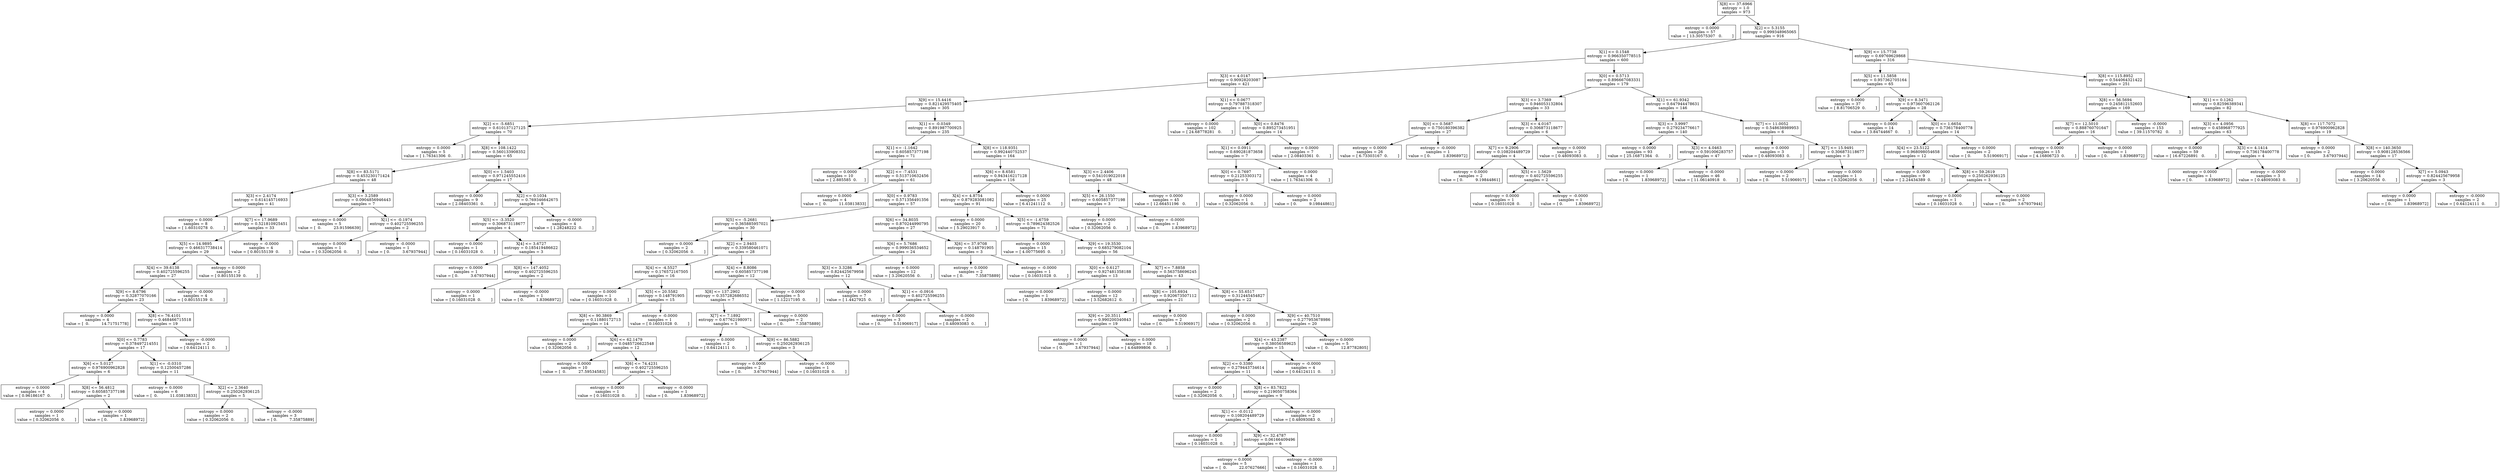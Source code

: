 digraph Tree {
0 [label="X[8] <= 37.6966\nentropy = 1.0\nsamples = 973", shape="box"] ;
1 [label="entropy = 0.0000\nsamples = 57\nvalue = [ 13.30575307   0.        ]", shape="box"] ;
0 -> 1 ;
2 [label="X[2] <= 5.3155\nentropy = 0.999348965065\nsamples = 916", shape="box"] ;
0 -> 2 ;
3 [label="X[1] <= 0.1548\nentropy = 0.966350778515\nsamples = 600", shape="box"] ;
2 -> 3 ;
4 [label="X[3] <= 4.0147\nentropy = 0.90928203087\nsamples = 421", shape="box"] ;
3 -> 4 ;
5 [label="X[9] <= 15.4416\nentropy = 0.821429575405\nsamples = 305", shape="box"] ;
4 -> 5 ;
6 [label="X[2] <= -5.6851\nentropy = 0.610137127125\nsamples = 70", shape="box"] ;
5 -> 6 ;
7 [label="entropy = 0.0000\nsamples = 5\nvalue = [ 1.76341306  0.        ]", shape="box"] ;
6 -> 7 ;
8 [label="X[8] <= 108.1422\nentropy = 0.560133908352\nsamples = 65", shape="box"] ;
6 -> 8 ;
9 [label="X[8] <= 83.5171\nentropy = 0.453230171424\nsamples = 48", shape="box"] ;
8 -> 9 ;
10 [label="X[3] <= 2.4174\nentropy = 0.614145716933\nsamples = 41", shape="box"] ;
9 -> 10 ;
11 [label="entropy = 0.0000\nsamples = 8\nvalue = [ 1.60310278  0.        ]", shape="box"] ;
10 -> 11 ;
12 [label="X[7] <= 17.9689\nentropy = 0.521810925451\nsamples = 33", shape="box"] ;
10 -> 12 ;
13 [label="X[5] <= 14.9895\nentropy = 0.466317738414\nsamples = 29", shape="box"] ;
12 -> 13 ;
14 [label="X[4] <= 39.6138\nentropy = 0.402725596255\nsamples = 27", shape="box"] ;
13 -> 14 ;
15 [label="X[9] <= 8.6796\nentropy = 0.32877070166\nsamples = 23", shape="box"] ;
14 -> 15 ;
16 [label="entropy = 0.0000\nsamples = 4\nvalue = [  0.          14.71751778]", shape="box"] ;
15 -> 16 ;
17 [label="X[8] <= 76.4101\nentropy = 0.468466715518\nsamples = 19", shape="box"] ;
15 -> 17 ;
18 [label="X[0] <= 0.7783\nentropy = 0.378497214551\nsamples = 17", shape="box"] ;
17 -> 18 ;
19 [label="X[6] <= 5.0127\nentropy = 0.976900962828\nsamples = 6", shape="box"] ;
18 -> 19 ;
20 [label="entropy = 0.0000\nsamples = 4\nvalue = [ 0.96186167  0.        ]", shape="box"] ;
19 -> 20 ;
21 [label="X[8] <= 56.4812\nentropy = 0.605857377198\nsamples = 2", shape="box"] ;
19 -> 21 ;
22 [label="entropy = 0.0000\nsamples = 1\nvalue = [ 0.32062056  0.        ]", shape="box"] ;
21 -> 22 ;
23 [label="entropy = 0.0000\nsamples = 1\nvalue = [ 0.          1.83968972]", shape="box"] ;
21 -> 23 ;
24 [label="X[1] <= -0.0310\nentropy = 0.12500457286\nsamples = 11", shape="box"] ;
18 -> 24 ;
25 [label="entropy = 0.0000\nsamples = 6\nvalue = [  0.          11.03813833]", shape="box"] ;
24 -> 25 ;
26 [label="X[2] <= 2.3640\nentropy = 0.250262936125\nsamples = 5", shape="box"] ;
24 -> 26 ;
27 [label="entropy = 0.0000\nsamples = 2\nvalue = [ 0.32062056  0.        ]", shape="box"] ;
26 -> 27 ;
28 [label="entropy = -0.0000\nsamples = 3\nvalue = [ 0.          7.35875889]", shape="box"] ;
26 -> 28 ;
29 [label="entropy = -0.0000\nsamples = 2\nvalue = [ 0.64124111  0.        ]", shape="box"] ;
17 -> 29 ;
30 [label="entropy = -0.0000\nsamples = 4\nvalue = [ 0.80155139  0.        ]", shape="box"] ;
14 -> 30 ;
31 [label="entropy = 0.0000\nsamples = 2\nvalue = [ 0.80155139  0.        ]", shape="box"] ;
13 -> 31 ;
32 [label="entropy = -0.0000\nsamples = 4\nvalue = [ 0.80155139  0.        ]", shape="box"] ;
12 -> 32 ;
33 [label="X[3] <= 3.2589\nentropy = 0.0904856946443\nsamples = 7", shape="box"] ;
9 -> 33 ;
34 [label="entropy = 0.0000\nsamples = 5\nvalue = [  0.          23.91596639]", shape="box"] ;
33 -> 34 ;
35 [label="X[1] <= -0.1974\nentropy = 0.402725596255\nsamples = 2", shape="box"] ;
33 -> 35 ;
36 [label="entropy = 0.0000\nsamples = 1\nvalue = [ 0.32062056  0.        ]", shape="box"] ;
35 -> 36 ;
37 [label="entropy = -0.0000\nsamples = 1\nvalue = [ 0.          3.67937944]", shape="box"] ;
35 -> 37 ;
38 [label="X[0] <= 1.5403\nentropy = 0.971245552416\nsamples = 17", shape="box"] ;
8 -> 38 ;
39 [label="entropy = 0.0000\nsamples = 9\nvalue = [ 2.08403361  0.        ]", shape="box"] ;
38 -> 39 ;
40 [label="X[2] <= 0.1034\nentropy = 0.769346642675\nsamples = 8", shape="box"] ;
38 -> 40 ;
41 [label="X[5] <= -3.3520\nentropy = 0.306873118677\nsamples = 4", shape="box"] ;
40 -> 41 ;
42 [label="entropy = 0.0000\nsamples = 1\nvalue = [ 0.16031028  0.        ]", shape="box"] ;
41 -> 42 ;
43 [label="X[4] <= 3.6727\nentropy = 0.185419486622\nsamples = 3", shape="box"] ;
41 -> 43 ;
44 [label="entropy = 0.0000\nsamples = 1\nvalue = [ 0.          3.67937944]", shape="box"] ;
43 -> 44 ;
45 [label="X[8] <= 147.4052\nentropy = 0.402725596255\nsamples = 2", shape="box"] ;
43 -> 45 ;
46 [label="entropy = 0.0000\nsamples = 1\nvalue = [ 0.16031028  0.        ]", shape="box"] ;
45 -> 46 ;
47 [label="entropy = -0.0000\nsamples = 1\nvalue = [ 0.          1.83968972]", shape="box"] ;
45 -> 47 ;
48 [label="entropy = -0.0000\nsamples = 4\nvalue = [ 1.28248222  0.        ]", shape="box"] ;
40 -> 48 ;
49 [label="X[1] <= -0.0349\nentropy = 0.891987700925\nsamples = 235", shape="box"] ;
5 -> 49 ;
50 [label="X[1] <= -1.1642\nentropy = 0.605857377198\nsamples = 71", shape="box"] ;
49 -> 50 ;
51 [label="entropy = 0.0000\nsamples = 10\nvalue = [ 2.885585  0.      ]", shape="box"] ;
50 -> 51 ;
52 [label="X[2] <= -7.4531\nentropy = 0.513710632456\nsamples = 61", shape="box"] ;
50 -> 52 ;
53 [label="entropy = 0.0000\nsamples = 4\nvalue = [  0.          11.03813833]", shape="box"] ;
52 -> 53 ;
54 [label="X[0] <= 0.9783\nentropy = 0.571356491356\nsamples = 57", shape="box"] ;
52 -> 54 ;
55 [label="X[5] <= -5.2681\nentropy = 0.365885957021\nsamples = 30", shape="box"] ;
54 -> 55 ;
56 [label="entropy = 0.0000\nsamples = 2\nvalue = [ 0.32062056  0.        ]", shape="box"] ;
55 -> 56 ;
57 [label="X[2] <= 2.9403\nentropy = 0.339580461071\nsamples = 28", shape="box"] ;
55 -> 57 ;
58 [label="X[4] <= -4.5527\nentropy = 0.176572167505\nsamples = 16", shape="box"] ;
57 -> 58 ;
59 [label="entropy = 0.0000\nsamples = 1\nvalue = [ 0.16031028  0.        ]", shape="box"] ;
58 -> 59 ;
60 [label="X[5] <= 20.5582\nentropy = 0.148791905\nsamples = 15", shape="box"] ;
58 -> 60 ;
61 [label="X[8] <= 90.3869\nentropy = 0.11880172713\nsamples = 14", shape="box"] ;
60 -> 61 ;
62 [label="entropy = 0.0000\nsamples = 2\nvalue = [ 0.32062056  0.        ]", shape="box"] ;
61 -> 62 ;
63 [label="X[6] <= 62.1479\nentropy = 0.0485726622548\nsamples = 12", shape="box"] ;
61 -> 63 ;
64 [label="entropy = 0.0000\nsamples = 10\nvalue = [  0.          27.59534583]", shape="box"] ;
63 -> 64 ;
65 [label="X[6] <= 74.4231\nentropy = 0.402725596255\nsamples = 2", shape="box"] ;
63 -> 65 ;
66 [label="entropy = 0.0000\nsamples = 1\nvalue = [ 0.16031028  0.        ]", shape="box"] ;
65 -> 66 ;
67 [label="entropy = -0.0000\nsamples = 1\nvalue = [ 0.          1.83968972]", shape="box"] ;
65 -> 67 ;
68 [label="entropy = -0.0000\nsamples = 1\nvalue = [ 0.16031028  0.        ]", shape="box"] ;
60 -> 68 ;
69 [label="X[4] <= 8.8086\nentropy = 0.605857377198\nsamples = 12", shape="box"] ;
57 -> 69 ;
70 [label="X[8] <= 137.2902\nentropy = 0.357282686552\nsamples = 7", shape="box"] ;
69 -> 70 ;
71 [label="X[7] <= 7.1892\nentropy = 0.677621980971\nsamples = 5", shape="box"] ;
70 -> 71 ;
72 [label="entropy = 0.0000\nsamples = 2\nvalue = [ 0.64124111  0.        ]", shape="box"] ;
71 -> 72 ;
73 [label="X[9] <= 86.5882\nentropy = 0.250262936125\nsamples = 3", shape="box"] ;
71 -> 73 ;
74 [label="entropy = 0.0000\nsamples = 2\nvalue = [ 0.          3.67937944]", shape="box"] ;
73 -> 74 ;
75 [label="entropy = -0.0000\nsamples = 1\nvalue = [ 0.16031028  0.        ]", shape="box"] ;
73 -> 75 ;
76 [label="entropy = 0.0000\nsamples = 2\nvalue = [ 0.          7.35875889]", shape="box"] ;
70 -> 76 ;
77 [label="entropy = 0.0000\nsamples = 5\nvalue = [ 1.12217195  0.        ]", shape="box"] ;
69 -> 77 ;
78 [label="X[6] <= 34.8035\nentropy = 0.870244990795\nsamples = 27", shape="box"] ;
54 -> 78 ;
79 [label="X[6] <= 5.7686\nentropy = 0.999036534652\nsamples = 24", shape="box"] ;
78 -> 79 ;
80 [label="X[3] <= 3.3286\nentropy = 0.824425679958\nsamples = 12", shape="box"] ;
79 -> 80 ;
81 [label="entropy = 0.0000\nsamples = 7\nvalue = [ 1.4427925  0.       ]", shape="box"] ;
80 -> 81 ;
82 [label="X[1] <= -0.0916\nentropy = 0.402725596255\nsamples = 5", shape="box"] ;
80 -> 82 ;
83 [label="entropy = 0.0000\nsamples = 3\nvalue = [ 0.          5.51906917]", shape="box"] ;
82 -> 83 ;
84 [label="entropy = -0.0000\nsamples = 2\nvalue = [ 0.48093083  0.        ]", shape="box"] ;
82 -> 84 ;
85 [label="entropy = 0.0000\nsamples = 12\nvalue = [ 3.20620556  0.        ]", shape="box"] ;
79 -> 85 ;
86 [label="X[6] <= 37.9708\nentropy = 0.148791905\nsamples = 3", shape="box"] ;
78 -> 86 ;
87 [label="entropy = 0.0000\nsamples = 2\nvalue = [ 0.          7.35875889]", shape="box"] ;
86 -> 87 ;
88 [label="entropy = -0.0000\nsamples = 1\nvalue = [ 0.16031028  0.        ]", shape="box"] ;
86 -> 88 ;
89 [label="X[8] <= 118.9351\nentropy = 0.992440752537\nsamples = 164", shape="box"] ;
49 -> 89 ;
90 [label="X[6] <= 8.6581\nentropy = 0.943416217128\nsamples = 116", shape="box"] ;
89 -> 90 ;
91 [label="X[4] <= 4.8754\nentropy = 0.879283081082\nsamples = 91", shape="box"] ;
90 -> 91 ;
92 [label="entropy = 0.0000\nsamples = 20\nvalue = [ 5.29023917  0.        ]", shape="box"] ;
91 -> 92 ;
93 [label="X[5] <= -1.6759\nentropy = 0.789624382526\nsamples = 71", shape="box"] ;
91 -> 93 ;
94 [label="entropy = 0.0000\nsamples = 15\nvalue = [ 4.00775695  0.        ]", shape="box"] ;
93 -> 94 ;
95 [label="X[9] <= 19.3530\nentropy = 0.685279082104\nsamples = 56", shape="box"] ;
93 -> 95 ;
96 [label="X[0] <= 0.6127\nentropy = 0.927481358188\nsamples = 13", shape="box"] ;
95 -> 96 ;
97 [label="entropy = 0.0000\nsamples = 1\nvalue = [ 0.          1.83968972]", shape="box"] ;
96 -> 97 ;
98 [label="entropy = 0.0000\nsamples = 12\nvalue = [ 3.52682612  0.        ]", shape="box"] ;
96 -> 98 ;
99 [label="X[7] <= 7.8858\nentropy = 0.563758696245\nsamples = 43", shape="box"] ;
95 -> 99 ;
100 [label="X[8] <= 105.6934\nentropy = 0.920673507112\nsamples = 21", shape="box"] ;
99 -> 100 ;
101 [label="X[9] <= 20.3511\nentropy = 0.990200340843\nsamples = 19", shape="box"] ;
100 -> 101 ;
102 [label="entropy = 0.0000\nsamples = 1\nvalue = [ 0.          3.67937944]", shape="box"] ;
101 -> 102 ;
103 [label="entropy = 0.0000\nsamples = 18\nvalue = [ 4.64899806  0.        ]", shape="box"] ;
101 -> 103 ;
104 [label="entropy = 0.0000\nsamples = 2\nvalue = [ 0.          5.51906917]", shape="box"] ;
100 -> 104 ;
105 [label="X[8] <= 55.6517\nentropy = 0.312445454827\nsamples = 22", shape="box"] ;
99 -> 105 ;
106 [label="entropy = 0.0000\nsamples = 2\nvalue = [ 0.32062056  0.        ]", shape="box"] ;
105 -> 106 ;
107 [label="X[9] <= 40.7510\nentropy = 0.277953678986\nsamples = 20", shape="box"] ;
105 -> 107 ;
108 [label="X[4] <= 43.2387\nentropy = 0.38056589625\nsamples = 15", shape="box"] ;
107 -> 108 ;
109 [label="X[2] <= 0.3380\nentropy = 0.279443734614\nsamples = 11", shape="box"] ;
108 -> 109 ;
110 [label="entropy = 0.0000\nsamples = 2\nvalue = [ 0.32062056  0.        ]", shape="box"] ;
109 -> 110 ;
111 [label="X[8] <= 83.7822\nentropy = 0.219050758364\nsamples = 9", shape="box"] ;
109 -> 111 ;
112 [label="X[1] <= -0.0112\nentropy = 0.108204489729\nsamples = 7", shape="box"] ;
111 -> 112 ;
113 [label="entropy = 0.0000\nsamples = 1\nvalue = [ 0.16031028  0.        ]", shape="box"] ;
112 -> 113 ;
114 [label="X[9] <= 32.4787\nentropy = 0.06166409496\nsamples = 6", shape="box"] ;
112 -> 114 ;
115 [label="entropy = 0.0000\nsamples = 5\nvalue = [  0.          22.07627666]", shape="box"] ;
114 -> 115 ;
116 [label="entropy = -0.0000\nsamples = 1\nvalue = [ 0.16031028  0.        ]", shape="box"] ;
114 -> 116 ;
117 [label="entropy = -0.0000\nsamples = 2\nvalue = [ 0.48093083  0.        ]", shape="box"] ;
111 -> 117 ;
118 [label="entropy = -0.0000\nsamples = 4\nvalue = [ 0.64124111  0.        ]", shape="box"] ;
108 -> 118 ;
119 [label="entropy = 0.0000\nsamples = 5\nvalue = [  0.          12.87782805]", shape="box"] ;
107 -> 119 ;
120 [label="entropy = 0.0000\nsamples = 25\nvalue = [ 6.41241112  0.        ]", shape="box"] ;
90 -> 120 ;
121 [label="X[3] <= 2.4406\nentropy = 0.541019022018\nsamples = 48", shape="box"] ;
89 -> 121 ;
122 [label="X[5] <= 26.1550\nentropy = 0.605857377198\nsamples = 3", shape="box"] ;
121 -> 122 ;
123 [label="entropy = 0.0000\nsamples = 2\nvalue = [ 0.32062056  0.        ]", shape="box"] ;
122 -> 123 ;
124 [label="entropy = -0.0000\nsamples = 1\nvalue = [ 0.          1.83968972]", shape="box"] ;
122 -> 124 ;
125 [label="entropy = 0.0000\nsamples = 45\nvalue = [ 12.66451196   0.        ]", shape="box"] ;
121 -> 125 ;
126 [label="X[1] <= 0.0677\nentropy = 0.797887318307\nsamples = 116", shape="box"] ;
4 -> 126 ;
127 [label="entropy = 0.0000\nsamples = 102\nvalue = [ 24.68778281   0.        ]", shape="box"] ;
126 -> 127 ;
128 [label="X[0] <= 0.8476\nentropy = 0.895273451951\nsamples = 14", shape="box"] ;
126 -> 128 ;
129 [label="X[1] <= 0.0911\nentropy = 0.690281873658\nsamples = 7", shape="box"] ;
128 -> 129 ;
130 [label="X[0] <= 0.7697\nentropy = 0.21253303172\nsamples = 3", shape="box"] ;
129 -> 130 ;
131 [label="entropy = 0.0000\nsamples = 1\nvalue = [ 0.32062056  0.        ]", shape="box"] ;
130 -> 131 ;
132 [label="entropy = 0.0000\nsamples = 2\nvalue = [ 0.          9.19844861]", shape="box"] ;
130 -> 132 ;
133 [label="entropy = 0.0000\nsamples = 4\nvalue = [ 1.76341306  0.        ]", shape="box"] ;
129 -> 133 ;
134 [label="entropy = 0.0000\nsamples = 7\nvalue = [ 2.08403361  0.        ]", shape="box"] ;
128 -> 134 ;
135 [label="X[0] <= 0.5713\nentropy = 0.896667083331\nsamples = 179", shape="box"] ;
3 -> 135 ;
136 [label="X[3] <= 3.7369\nentropy = 0.946053132804\nsamples = 33", shape="box"] ;
135 -> 136 ;
137 [label="X[0] <= 0.5687\nentropy = 0.750180396382\nsamples = 27", shape="box"] ;
136 -> 137 ;
138 [label="entropy = 0.0000\nsamples = 26\nvalue = [ 6.73303167  0.        ]", shape="box"] ;
137 -> 138 ;
139 [label="entropy = -0.0000\nsamples = 1\nvalue = [ 0.          1.83968972]", shape="box"] ;
137 -> 139 ;
140 [label="X[3] <= 4.0167\nentropy = 0.306873118677\nsamples = 6", shape="box"] ;
136 -> 140 ;
141 [label="X[7] <= 9.2906\nentropy = 0.108204489729\nsamples = 4", shape="box"] ;
140 -> 141 ;
142 [label="entropy = 0.0000\nsamples = 2\nvalue = [ 0.          9.19844861]", shape="box"] ;
141 -> 142 ;
143 [label="X[5] <= 1.5629\nentropy = 0.402725596255\nsamples = 2", shape="box"] ;
141 -> 143 ;
144 [label="entropy = 0.0000\nsamples = 1\nvalue = [ 0.16031028  0.        ]", shape="box"] ;
143 -> 144 ;
145 [label="entropy = -0.0000\nsamples = 1\nvalue = [ 0.          1.83968972]", shape="box"] ;
143 -> 145 ;
146 [label="entropy = 0.0000\nsamples = 2\nvalue = [ 0.48093083  0.        ]", shape="box"] ;
140 -> 146 ;
147 [label="X[1] <= 61.9342\nentropy = 0.647944478631\nsamples = 146", shape="box"] ;
135 -> 147 ;
148 [label="X[3] <= 3.9997\nentropy = 0.279234776617\nsamples = 140", shape="box"] ;
147 -> 148 ;
149 [label="entropy = 0.0000\nsamples = 93\nvalue = [ 25.16871364   0.        ]", shape="box"] ;
148 -> 149 ;
150 [label="X[3] <= 4.0463\nentropy = 0.591006283757\nsamples = 47", shape="box"] ;
148 -> 150 ;
151 [label="entropy = 0.0000\nsamples = 1\nvalue = [ 0.          1.83968972]", shape="box"] ;
150 -> 151 ;
152 [label="entropy = -0.0000\nsamples = 46\nvalue = [ 11.06140918   0.        ]", shape="box"] ;
150 -> 152 ;
153 [label="X[7] <= 11.0052\nentropy = 0.548638989953\nsamples = 6", shape="box"] ;
147 -> 153 ;
154 [label="entropy = 0.0000\nsamples = 3\nvalue = [ 0.48093083  0.        ]", shape="box"] ;
153 -> 154 ;
155 [label="X[7] <= 15.9491\nentropy = 0.306873118677\nsamples = 3", shape="box"] ;
153 -> 155 ;
156 [label="entropy = 0.0000\nsamples = 2\nvalue = [ 0.          5.51906917]", shape="box"] ;
155 -> 156 ;
157 [label="entropy = 0.0000\nsamples = 1\nvalue = [ 0.32062056  0.        ]", shape="box"] ;
155 -> 157 ;
158 [label="X[9] <= 15.7738\nentropy = 0.69769629868\nsamples = 316", shape="box"] ;
2 -> 158 ;
159 [label="X[5] <= 11.5858\nentropy = 0.957362705164\nsamples = 65", shape="box"] ;
158 -> 159 ;
160 [label="entropy = 0.0000\nsamples = 37\nvalue = [ 8.81706529  0.        ]", shape="box"] ;
159 -> 160 ;
161 [label="X[9] <= 8.3471\nentropy = 0.973607062126\nsamples = 28", shape="box"] ;
159 -> 161 ;
162 [label="entropy = 0.0000\nsamples = 14\nvalue = [ 3.84744667  0.        ]", shape="box"] ;
161 -> 162 ;
163 [label="X[0] <= 1.6654\nentropy = 0.736178400778\nsamples = 14", shape="box"] ;
161 -> 163 ;
164 [label="X[4] <= 23.5122\nentropy = 0.968098054658\nsamples = 12", shape="box"] ;
163 -> 164 ;
165 [label="entropy = 0.0000\nsamples = 9\nvalue = [ 2.24434389  0.        ]", shape="box"] ;
164 -> 165 ;
166 [label="X[8] <= 59.2619\nentropy = 0.250262936125\nsamples = 3", shape="box"] ;
164 -> 166 ;
167 [label="entropy = 0.0000\nsamples = 1\nvalue = [ 0.16031028  0.        ]", shape="box"] ;
166 -> 167 ;
168 [label="entropy = 0.0000\nsamples = 2\nvalue = [ 0.          3.67937944]", shape="box"] ;
166 -> 168 ;
169 [label="entropy = 0.0000\nsamples = 2\nvalue = [ 0.          5.51906917]", shape="box"] ;
163 -> 169 ;
170 [label="X[8] <= 115.8952\nentropy = 0.544064321422\nsamples = 251", shape="box"] ;
158 -> 170 ;
171 [label="X[8] <= 56.5694\nentropy = 0.245812152603\nsamples = 169", shape="box"] ;
170 -> 171 ;
172 [label="X[7] <= 12.5010\nentropy = 0.888760701647\nsamples = 16", shape="box"] ;
171 -> 172 ;
173 [label="entropy = 0.0000\nsamples = 15\nvalue = [ 4.16806723  0.        ]", shape="box"] ;
172 -> 173 ;
174 [label="entropy = 0.0000\nsamples = 1\nvalue = [ 0.          1.83968972]", shape="box"] ;
172 -> 174 ;
175 [label="entropy = -0.0000\nsamples = 153\nvalue = [ 39.11570782   0.        ]", shape="box"] ;
171 -> 175 ;
176 [label="X[1] <= 0.1262\nentropy = 0.82596389341\nsamples = 82", shape="box"] ;
170 -> 176 ;
177 [label="X[3] <= 4.0956\nentropy = 0.458968777925\nsamples = 63", shape="box"] ;
176 -> 177 ;
178 [label="entropy = 0.0000\nsamples = 59\nvalue = [ 16.67226891   0.        ]", shape="box"] ;
177 -> 178 ;
179 [label="X[3] <= 4.1414\nentropy = 0.736178400778\nsamples = 4", shape="box"] ;
177 -> 179 ;
180 [label="entropy = 0.0000\nsamples = 1\nvalue = [ 0.          1.83968972]", shape="box"] ;
179 -> 180 ;
181 [label="entropy = -0.0000\nsamples = 3\nvalue = [ 0.48093083  0.        ]", shape="box"] ;
179 -> 181 ;
182 [label="X[8] <= 117.7072\nentropy = 0.976900962828\nsamples = 19", shape="box"] ;
176 -> 182 ;
183 [label="entropy = 0.0000\nsamples = 2\nvalue = [ 0.          3.67937944]", shape="box"] ;
182 -> 183 ;
184 [label="X[8] <= 140.3650\nentropy = 0.908128536566\nsamples = 17", shape="box"] ;
182 -> 184 ;
185 [label="entropy = 0.0000\nsamples = 14\nvalue = [ 3.20620556  0.        ]", shape="box"] ;
184 -> 185 ;
186 [label="X[7] <= 5.0943\nentropy = 0.824425679958\nsamples = 3", shape="box"] ;
184 -> 186 ;
187 [label="entropy = 0.0000\nsamples = 1\nvalue = [ 0.          1.83968972]", shape="box"] ;
186 -> 187 ;
188 [label="entropy = -0.0000\nsamples = 2\nvalue = [ 0.64124111  0.        ]", shape="box"] ;
186 -> 188 ;
}